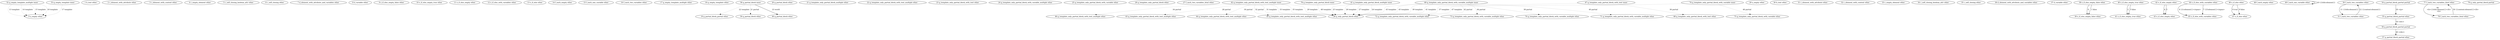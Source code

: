 digraph {
    0 [ label = "0 a_empty other"]
    1 [ label = "1 b_text other"]
    2 [ label = "2 c_element_with_attribute other"]
    3 [ label = "3 c_element_with_content other"]
    4 [ label = "4 c_empty_element other"]
    5 [ label = "5 c_self_closing_boolean_attr other"]
    6 [ label = "6 c_self_closing other"]
    7 [ label = "7 d_element_with_attribute_and_variables other"]
    8 [ label = "8 d_variable other"]
    9 [ label = "9 e_if_else_empty_false other"]
    10 [ label = "10 e_if_else_empty_true other"]
    11 [ label = "11 e_if_else_empty other"]
    12 [ label = "12 e_if_else_with_variables other"]
    13 [ label = "13 e_if_else other"]
    14 [ label = "14 f_each_empty other"]
    15 [ label = "15 f_each_one_variable other"]
    16 [ label = "16 f_each_two_variables other"]
    17 [ label = "17 g_empty_template_multiple other"]
    18 [ label = "18 g_empty_template other"]
    19 [ label = "19 g_partial_block_partial other"]
    20 [ label = "20 g_partial_block other"]
    21 [ label = "21 g_template_only_partial_block_multiple other"]
    22 [ label = "22 g_template_only_partial_block_with_text_multiple other"]
    23 [ label = "23 g_template_only_partial_block_with_text other"]
    24 [ label = "24 g_template_only_partial_block_with_variable_multiple other"]
    25 [ label = "25 g_template_only_partial_block_with_variable other"]
    26 [ label = "26 g_template_only_partial_block other"]
    27 [ label = "27 f_each_two_variables_html other"]
    28 [ label = "28 g_only_partial_block other"]
    29 [ label = "29 a_empty other"]
    30 [ label = "30 b_text other"]
    31 [ label = "31 c_element_with_attribute other"]
    32 [ label = "32 c_element_with_content other"]
    33 [ label = "33 c_empty_element other"]
    34 [ label = "34 c_self_closing_boolean_attr other"]
    35 [ label = "35 c_self_closing other"]
    36 [ label = "36 d_element_with_attribute_and_variables other"]
    37 [ label = "37 d_variable other"]
    38 [ label = "38 e_if_else_empty_false other"]
    39 [ label = "39 e_if_else_empty_false other"]
    40 [ label = "40 e_if_else_empty_true other"]
    41 [ label = "41 e_if_else_empty_true other"]
    42 [ label = "42 e_if_else_empty other"]
    43 [ label = "43 e_if_else_empty other"]
    44 [ label = "44 e_if_else_with_variables other"]
    45 [ label = "45 e_if_else_with_variables other"]
    46 [ label = "46 e_if_else other"]
    47 [ label = "47 e_if_else other"]
    48 [ label = "48 f_each_empty other"]
    49 [ label = "49 f_each_one_variable other"]
    50 [ label = "50 f_each_two_variables other"]
    51 [ label = "51 f_each_two_variables other"]
    52 [ label = "52 g_empty_template_multiple inner"]
    53 [ label = "53 g_empty_template inner"]
    54 [ label = "54 g_partial_block_partial partial"]
    55 [ label = "55 g_partial_block_partial other"]
    56 [ label = "56 g_partial_block_partial partial"]
    57 [ label = "57 g_partial_block_partial other"]
    58 [ label = "58 g_partial_block inner"]
    59 [ label = "59 g_partial_block other"]
    60 [ label = "60 g_partial_block other"]
    61 [ label = "61 g_template_only_partial_block_multiple inner"]
    62 [ label = "62 g_template_only_partial_block_with_text_multiple inner"]
    63 [ label = "63 g_template_only_partial_block_with_text_multiple other"]
    64 [ label = "64 g_template_only_partial_block_with_text_multiple other"]
    65 [ label = "65 g_template_only_partial_block_with_text_multiple other"]
    66 [ label = "66 g_template_only_partial_block_with_text_multiple other"]
    67 [ label = "67 g_template_only_partial_block_with_text inner"]
    68 [ label = "68 g_template_only_partial_block_with_text other"]
    69 [ label = "69 g_template_only_partial_block_with_variable_multiple inner"]
    70 [ label = "70 g_template_only_partial_block_with_variable_multiple other"]
    71 [ label = "71 g_template_only_partial_block_with_variable_multiple other"]
    72 [ label = "72 g_template_only_partial_block_with_variable_multiple other"]
    73 [ label = "73 g_template_only_partial_block_with_variable_multiple other"]
    74 [ label = "74 g_template_only_partial_block_with_variable inner"]
    75 [ label = "75 g_template_only_partial_block_with_variable other"]
    76 [ label = "76 g_template_only_partial_block inner"]
    77 [ label = "77 f_each_two_variables_html other"]
    78 [ label = "78 f_each_two_variables_html other"]
    79 [ label = "79 g_only_partial_block partial"]
    38 -> 39 [ label = "0 "]
    38 -> 39 [ label = "1 false"]
    40 -> 41 [ label = "2 "]
    40 -> 41 [ label = "3 false"]
    42 -> 43 [ label = "4 "]
    42 -> 43 [ label = "5 "]
    44 -> 45 [ label = "6 {{t:element}}</span>"]
    44 -> 45 [ label = "7 {{f:element}}</span>"]
    46 -> 47 [ label = "8 true"]
    46 -> 47 [ label = "9 false"]
    49 -> 49 [ label = "10 {{title:element}}"]
    50 -> 51 [ label = "11 {{title:element}}"]
    51 -> 50 [ label = "12 {{content:element}}"]
    52 -> 0 [ label = "13 template" style = dotted]
    52 -> 0 [ label = "14 template" style = dotted]
    52 -> 0 [ label = "15 template" style = dotted]
    52 -> 0 [ label = "16 template" style = dotted]
    53 -> 0 [ label = "17 template" style = dotted]
    54 -> 55 [ label = "18 </p>"]
    55 -> 56 [ label = "19 <div>"]
    56 -> 57 [ label = "20 </div>"]
    58 -> 59 [ label = "21 partial" style = dotted]
    58 -> 19 [ label = "22 template" style = dotted]
    58 -> 60 [ label = "23 world"]
    61 -> 28 [ label = "24 template" style = dotted]
    61 -> 28 [ label = "25 template" style = dotted]
    61 -> 28 [ label = "26 template" style = dotted]
    61 -> 28 [ label = "27 template" style = dotted]
    62 -> 63 [ label = "28 partial" style = dotted]
    62 -> 28 [ label = "29 template" style = dotted]
    62 -> 64 [ label = "30 partial" style = dotted]
    62 -> 28 [ label = "31 template" style = dotted]
    62 -> 65 [ label = "32 partial" style = dotted]
    62 -> 28 [ label = "33 template" style = dotted]
    62 -> 66 [ label = "34 partial" style = dotted]
    62 -> 28 [ label = "35 template" style = dotted]
    67 -> 68 [ label = "36 partial" style = dotted]
    67 -> 28 [ label = "37 template" style = dotted]
    69 -> 70 [ label = "38 partial" style = dotted]
    69 -> 28 [ label = "39 template" style = dotted]
    69 -> 71 [ label = "40 partial" style = dotted]
    69 -> 28 [ label = "41 template" style = dotted]
    69 -> 72 [ label = "42 partial" style = dotted]
    69 -> 28 [ label = "43 template" style = dotted]
    69 -> 73 [ label = "44 partial" style = dotted]
    69 -> 28 [ label = "45 template" style = dotted]
    74 -> 75 [ label = "46 partial" style = dotted]
    74 -> 28 [ label = "47 template" style = dotted]
    76 -> 28 [ label = "48 template" style = dotted]
    77 -> 78 [ label = "49 
    <li>{{title:element}}</li>
    <li>"]
    78 -> 77 [ label = "50 {{content:element}}</li>
"]
}

